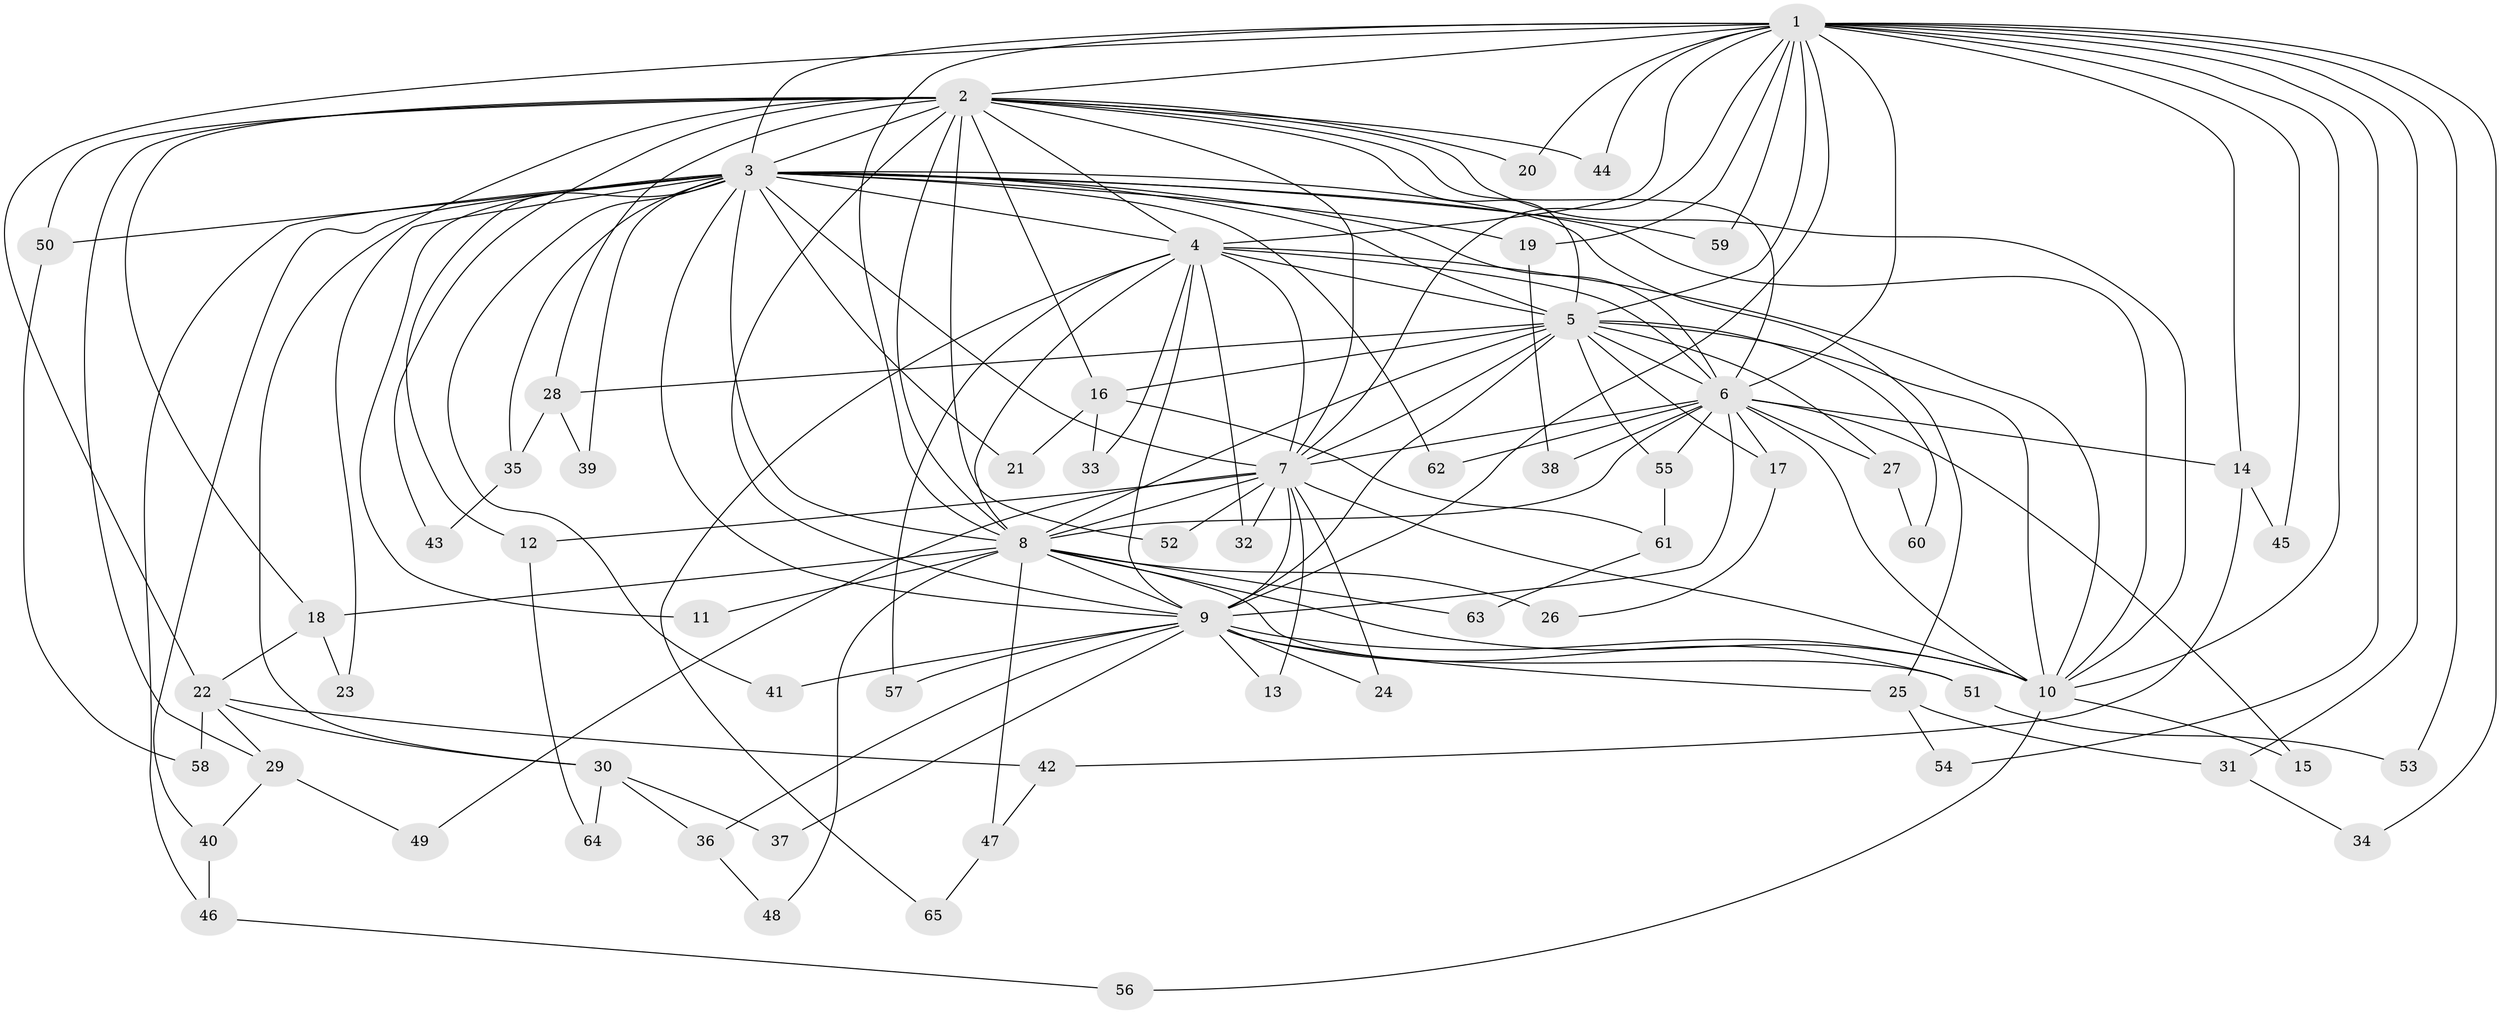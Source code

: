 // coarse degree distribution, {9: 0.07692307692307693, 13: 0.11538461538461539, 10: 0.07692307692307693, 17: 0.038461538461538464, 5: 0.07692307692307693, 6: 0.07692307692307693, 3: 0.07692307692307693, 8: 0.038461538461538464, 2: 0.34615384615384615, 4: 0.07692307692307693}
// Generated by graph-tools (version 1.1) at 2025/49/03/04/25 22:49:57]
// undirected, 65 vertices, 155 edges
graph export_dot {
  node [color=gray90,style=filled];
  1;
  2;
  3;
  4;
  5;
  6;
  7;
  8;
  9;
  10;
  11;
  12;
  13;
  14;
  15;
  16;
  17;
  18;
  19;
  20;
  21;
  22;
  23;
  24;
  25;
  26;
  27;
  28;
  29;
  30;
  31;
  32;
  33;
  34;
  35;
  36;
  37;
  38;
  39;
  40;
  41;
  42;
  43;
  44;
  45;
  46;
  47;
  48;
  49;
  50;
  51;
  52;
  53;
  54;
  55;
  56;
  57;
  58;
  59;
  60;
  61;
  62;
  63;
  64;
  65;
  1 -- 2;
  1 -- 3;
  1 -- 4;
  1 -- 5;
  1 -- 6;
  1 -- 7;
  1 -- 8;
  1 -- 9;
  1 -- 10;
  1 -- 14;
  1 -- 19;
  1 -- 20;
  1 -- 22;
  1 -- 31;
  1 -- 34;
  1 -- 44;
  1 -- 45;
  1 -- 53;
  1 -- 54;
  1 -- 59;
  2 -- 3;
  2 -- 4;
  2 -- 5;
  2 -- 6;
  2 -- 7;
  2 -- 8;
  2 -- 9;
  2 -- 10;
  2 -- 16;
  2 -- 18;
  2 -- 20;
  2 -- 28;
  2 -- 29;
  2 -- 30;
  2 -- 43;
  2 -- 44;
  2 -- 50;
  2 -- 52;
  3 -- 4;
  3 -- 5;
  3 -- 6;
  3 -- 7;
  3 -- 8;
  3 -- 9;
  3 -- 10;
  3 -- 11;
  3 -- 12;
  3 -- 19;
  3 -- 21;
  3 -- 23;
  3 -- 25;
  3 -- 35;
  3 -- 39;
  3 -- 40;
  3 -- 41;
  3 -- 46;
  3 -- 50;
  3 -- 59;
  3 -- 62;
  4 -- 5;
  4 -- 6;
  4 -- 7;
  4 -- 8;
  4 -- 9;
  4 -- 10;
  4 -- 32;
  4 -- 33;
  4 -- 57;
  4 -- 65;
  5 -- 6;
  5 -- 7;
  5 -- 8;
  5 -- 9;
  5 -- 10;
  5 -- 16;
  5 -- 17;
  5 -- 27;
  5 -- 28;
  5 -- 55;
  5 -- 60;
  6 -- 7;
  6 -- 8;
  6 -- 9;
  6 -- 10;
  6 -- 14;
  6 -- 15;
  6 -- 17;
  6 -- 27;
  6 -- 38;
  6 -- 55;
  6 -- 62;
  7 -- 8;
  7 -- 9;
  7 -- 10;
  7 -- 12;
  7 -- 13;
  7 -- 24;
  7 -- 32;
  7 -- 49;
  7 -- 52;
  8 -- 9;
  8 -- 10;
  8 -- 11;
  8 -- 18;
  8 -- 26;
  8 -- 47;
  8 -- 48;
  8 -- 51;
  8 -- 63;
  9 -- 10;
  9 -- 13;
  9 -- 24;
  9 -- 25;
  9 -- 36;
  9 -- 37;
  9 -- 41;
  9 -- 51;
  9 -- 57;
  10 -- 15;
  10 -- 56;
  12 -- 64;
  14 -- 42;
  14 -- 45;
  16 -- 21;
  16 -- 33;
  16 -- 61;
  17 -- 26;
  18 -- 22;
  18 -- 23;
  19 -- 38;
  22 -- 29;
  22 -- 30;
  22 -- 42;
  22 -- 58;
  25 -- 31;
  25 -- 54;
  27 -- 60;
  28 -- 35;
  28 -- 39;
  29 -- 40;
  29 -- 49;
  30 -- 36;
  30 -- 37;
  30 -- 64;
  31 -- 34;
  35 -- 43;
  36 -- 48;
  40 -- 46;
  42 -- 47;
  46 -- 56;
  47 -- 65;
  50 -- 58;
  51 -- 53;
  55 -- 61;
  61 -- 63;
}
